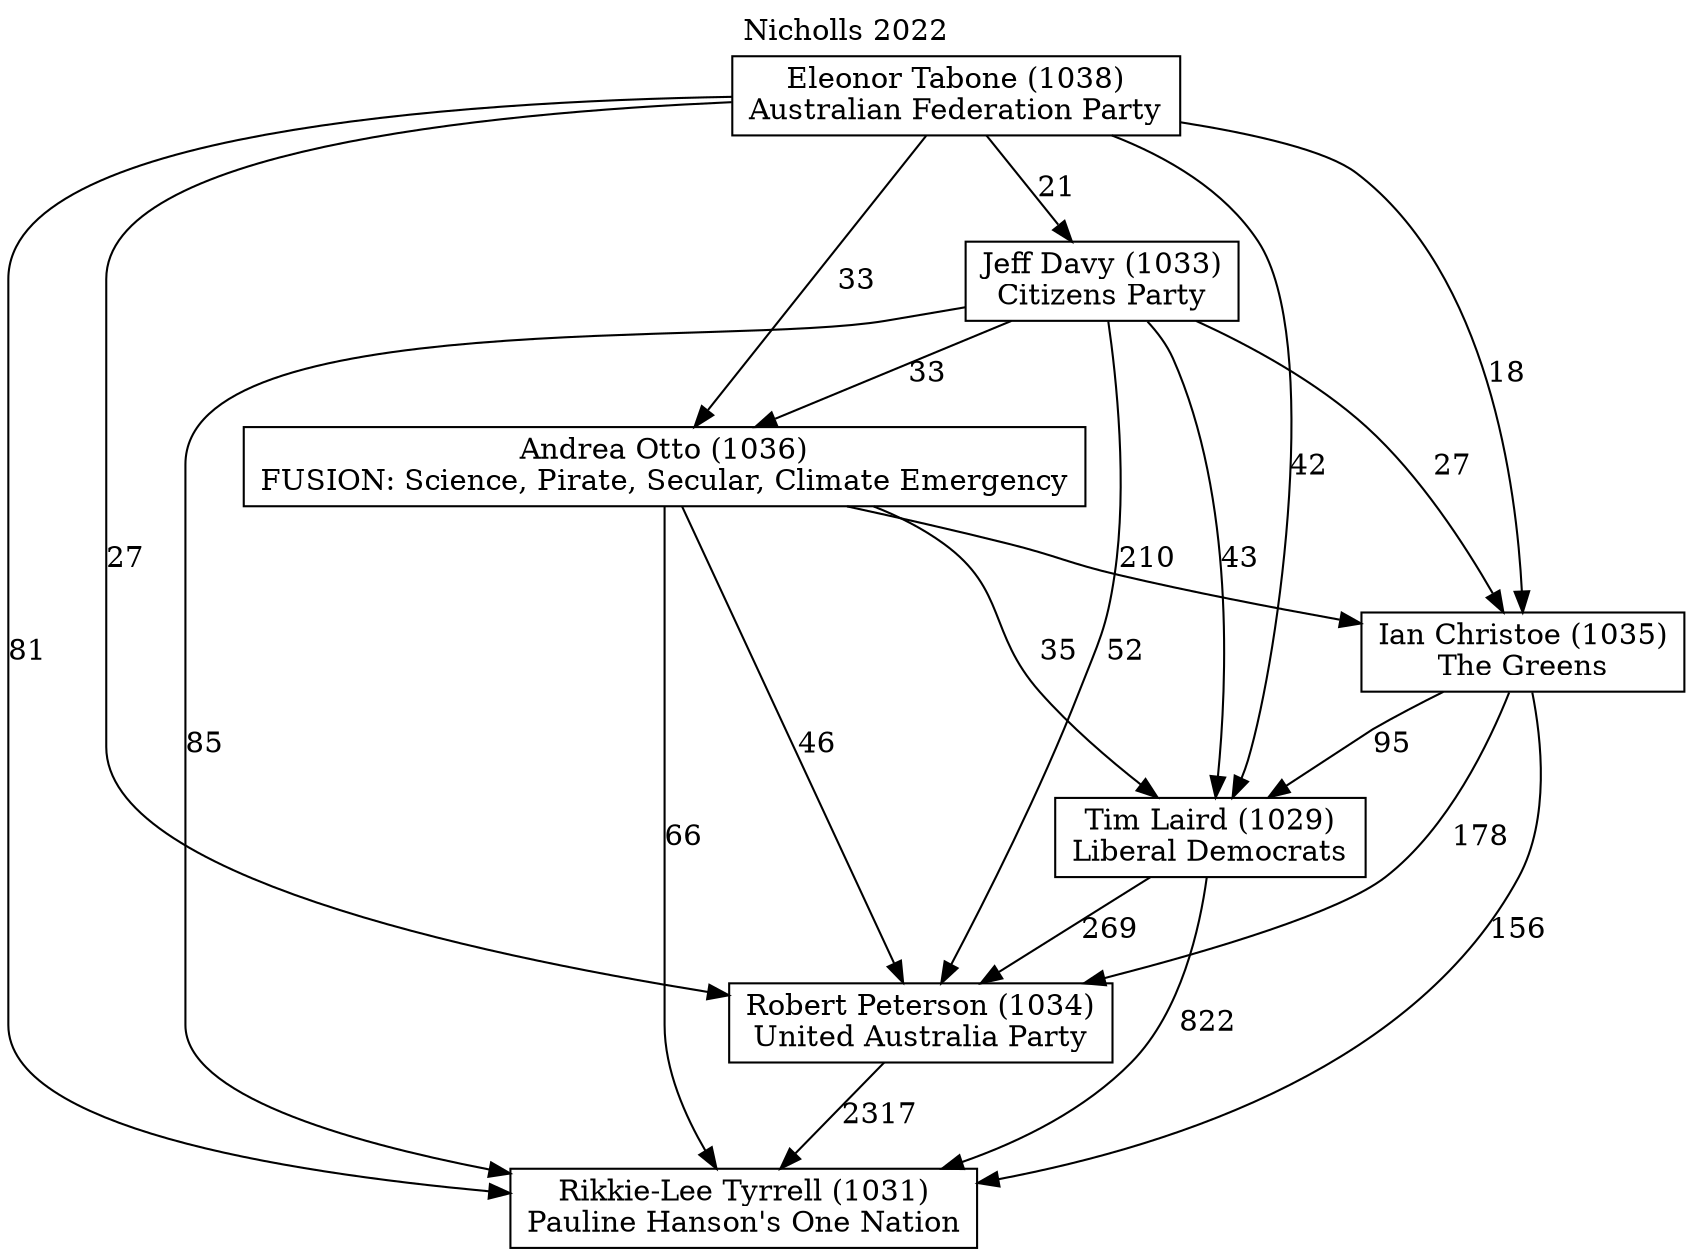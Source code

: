 // House preference flow
digraph "Rikkie-Lee Tyrrell (1031)_Nicholls_2022" {
	graph [label="Nicholls 2022" labelloc=t mclimit=10]
	node [shape=box]
	"Rikkie-Lee Tyrrell (1031)" [label="Rikkie-Lee Tyrrell (1031)
Pauline Hanson's One Nation"]
	"Robert Peterson (1034)" [label="Robert Peterson (1034)
United Australia Party"]
	"Tim Laird (1029)" [label="Tim Laird (1029)
Liberal Democrats"]
	"Ian Christoe (1035)" [label="Ian Christoe (1035)
The Greens"]
	"Andrea Otto (1036)" [label="Andrea Otto (1036)
FUSION: Science, Pirate, Secular, Climate Emergency"]
	"Jeff Davy (1033)" [label="Jeff Davy (1033)
Citizens Party"]
	"Eleonor Tabone (1038)" [label="Eleonor Tabone (1038)
Australian Federation Party"]
	"Robert Peterson (1034)" -> "Rikkie-Lee Tyrrell (1031)" [label=2317]
	"Tim Laird (1029)" -> "Robert Peterson (1034)" [label=269]
	"Ian Christoe (1035)" -> "Tim Laird (1029)" [label=95]
	"Andrea Otto (1036)" -> "Ian Christoe (1035)" [label=210]
	"Jeff Davy (1033)" -> "Andrea Otto (1036)" [label=33]
	"Eleonor Tabone (1038)" -> "Jeff Davy (1033)" [label=21]
	"Tim Laird (1029)" -> "Rikkie-Lee Tyrrell (1031)" [label=822]
	"Ian Christoe (1035)" -> "Rikkie-Lee Tyrrell (1031)" [label=156]
	"Andrea Otto (1036)" -> "Rikkie-Lee Tyrrell (1031)" [label=66]
	"Jeff Davy (1033)" -> "Rikkie-Lee Tyrrell (1031)" [label=85]
	"Eleonor Tabone (1038)" -> "Rikkie-Lee Tyrrell (1031)" [label=81]
	"Eleonor Tabone (1038)" -> "Andrea Otto (1036)" [label=33]
	"Jeff Davy (1033)" -> "Ian Christoe (1035)" [label=27]
	"Eleonor Tabone (1038)" -> "Ian Christoe (1035)" [label=18]
	"Andrea Otto (1036)" -> "Tim Laird (1029)" [label=35]
	"Jeff Davy (1033)" -> "Tim Laird (1029)" [label=43]
	"Eleonor Tabone (1038)" -> "Tim Laird (1029)" [label=42]
	"Ian Christoe (1035)" -> "Robert Peterson (1034)" [label=178]
	"Andrea Otto (1036)" -> "Robert Peterson (1034)" [label=46]
	"Jeff Davy (1033)" -> "Robert Peterson (1034)" [label=52]
	"Eleonor Tabone (1038)" -> "Robert Peterson (1034)" [label=27]
}

